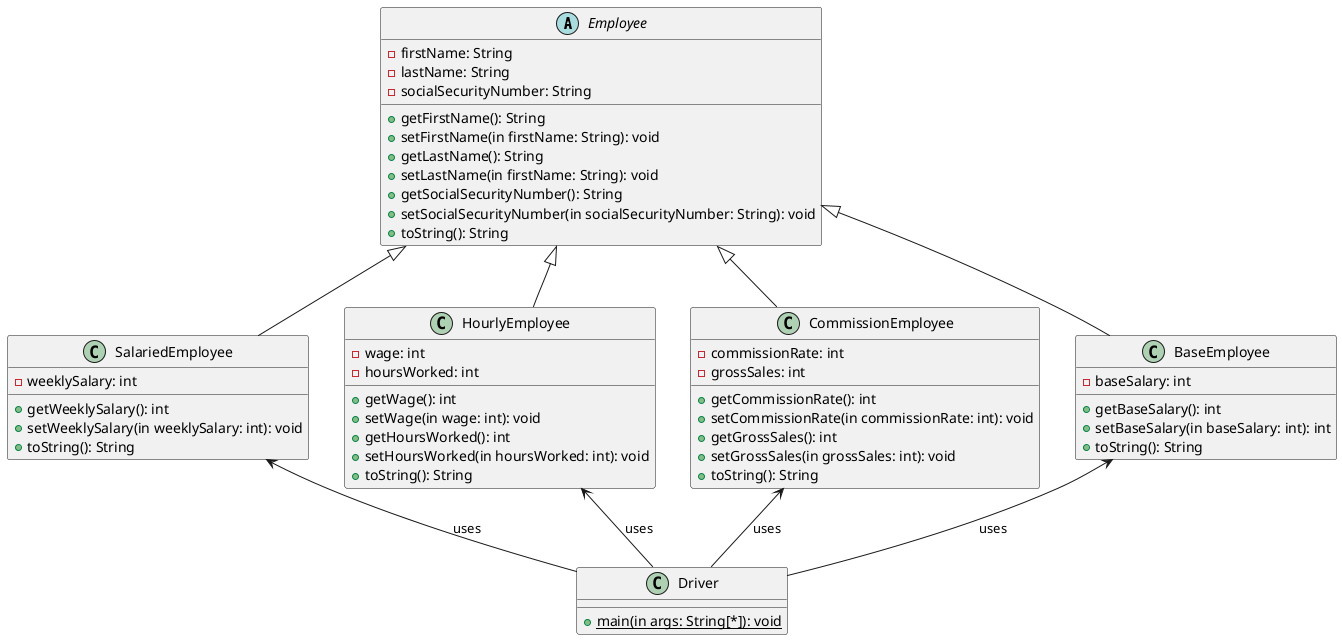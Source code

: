 @startuml
'https://plantuml.com/class-diagram

abstract class Employee {
-firstName: String
-lastName: String
-socialSecurityNumber: String

+ getFirstName(): String
+ setFirstName(in firstName: String): void
+ getLastName(): String
+ setLastName(in firstName: String): void
+ getSocialSecurityNumber(): String
+ setSocialSecurityNumber(in socialSecurityNumber: String): void
+ toString(): String
}

class SalariedEmployee {
- weeklySalary: int

+ getWeeklySalary(): int
+ setWeeklySalary(in weeklySalary: int): void
+ toString(): String
}


class HourlyEmployee{
- wage: int
- hoursWorked: int

+ getWage(): int
+ setWage(in wage: int): void
+ getHoursWorked(): int
+ setHoursWorked(in hoursWorked: int): void
+ toString(): String
}

class CommissionEmployee {
- commissionRate: int
- grossSales: int

+ getCommissionRate(): int
+ setCommissionRate(in commissionRate: int): void
+ getGrossSales(): int
+ setGrossSales(in grossSales: int): void
+ toString(): String
}

class BaseEmployee {
- baseSalary: int

+ getBaseSalary(): int
+ setBaseSalary(in baseSalary: int): int
+ toString(): String
}


Employee <|-- SalariedEmployee
Employee <|-- HourlyEmployee
Employee <|-- CommissionEmployee
Employee <|-- BaseEmployee


class Driver {
+ {static} main(in args: String[*]): void
}

SalariedEmployee <-- Driver : uses
HourlyEmployee <-- Driver : uses
CommissionEmployee <-- Driver : uses
BaseEmployee <-- Driver : uses


@enduml
